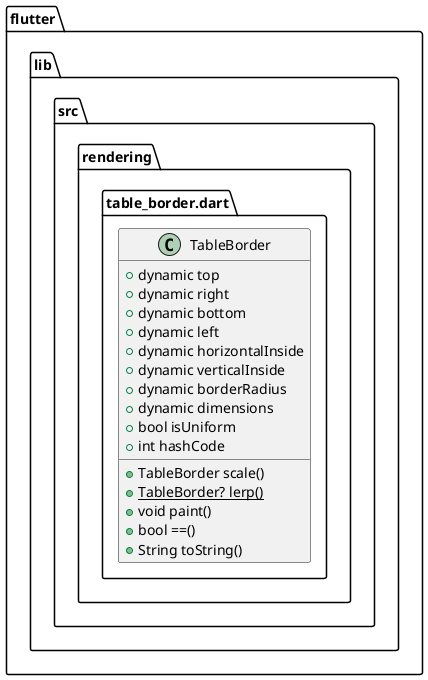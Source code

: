 @startuml
set namespaceSeparator ::

class "flutter::lib::src::rendering::table_border.dart::TableBorder" {
  +dynamic top
  +dynamic right
  +dynamic bottom
  +dynamic left
  +dynamic horizontalInside
  +dynamic verticalInside
  +dynamic borderRadius
  +dynamic dimensions
  +bool isUniform
  +int hashCode
  +TableBorder scale()
  {static} +TableBorder? lerp()
  +void paint()
  +bool ==()
  +String toString()
}


@enduml